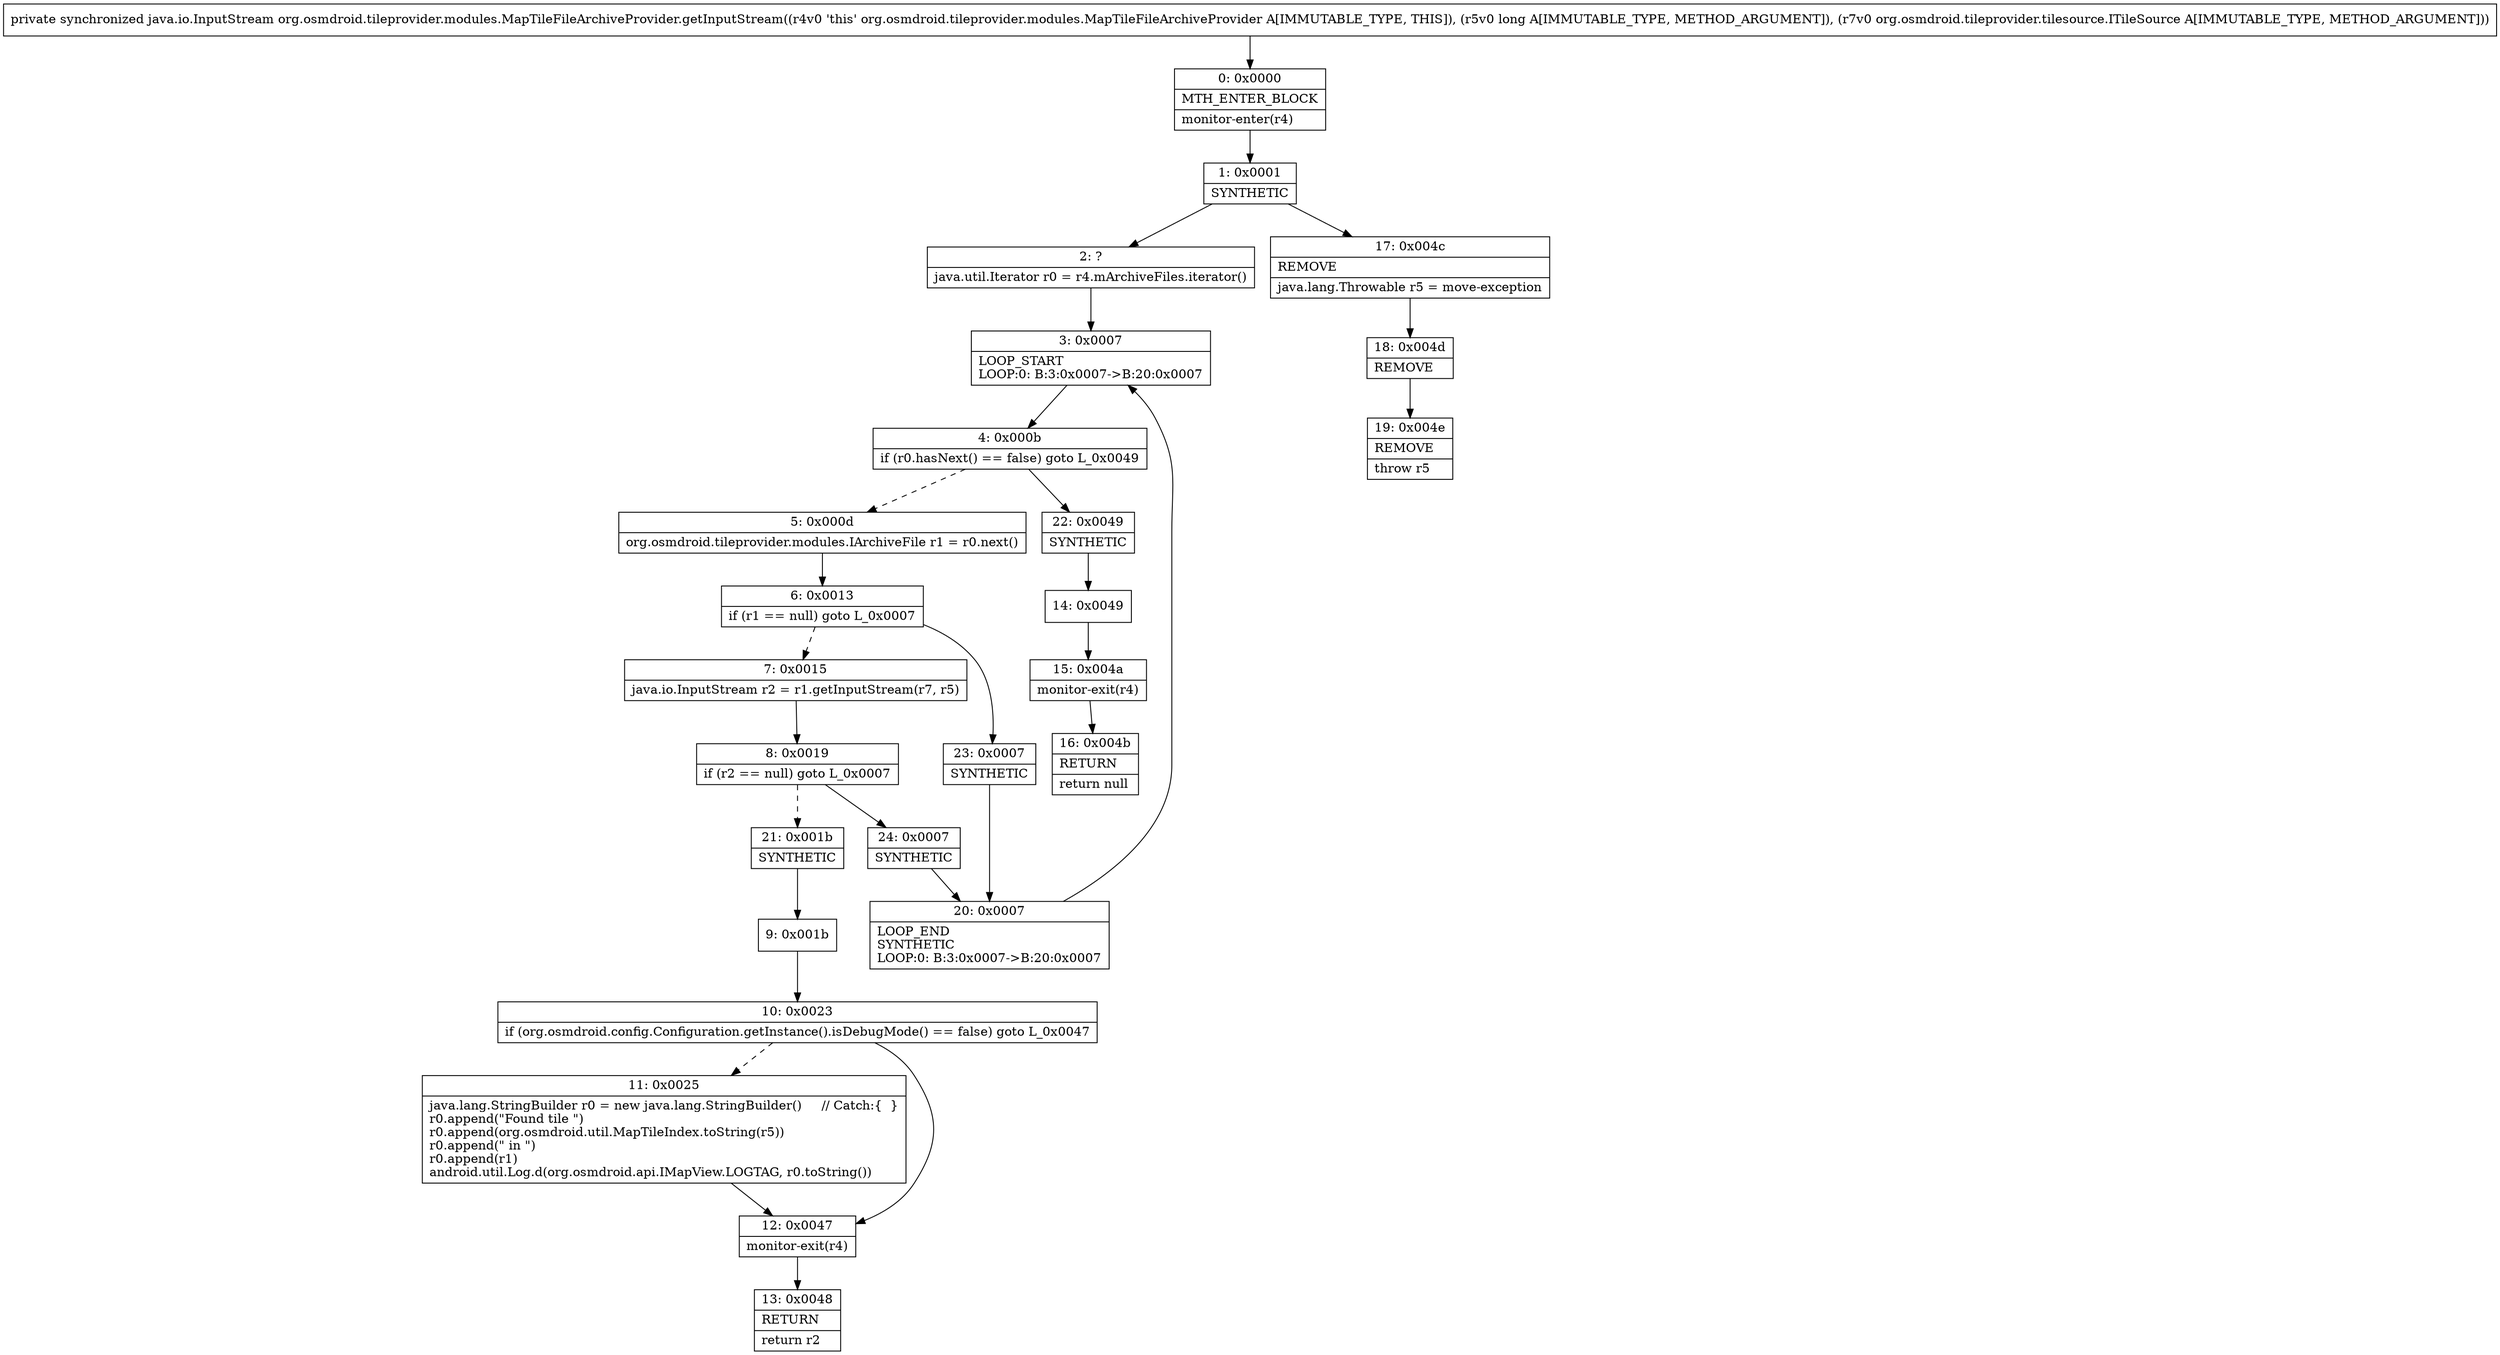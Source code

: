 digraph "CFG fororg.osmdroid.tileprovider.modules.MapTileFileArchiveProvider.getInputStream(JLorg\/osmdroid\/tileprovider\/tilesource\/ITileSource;)Ljava\/io\/InputStream;" {
Node_0 [shape=record,label="{0\:\ 0x0000|MTH_ENTER_BLOCK\l|monitor\-enter(r4)\l}"];
Node_1 [shape=record,label="{1\:\ 0x0001|SYNTHETIC\l}"];
Node_2 [shape=record,label="{2\:\ ?|java.util.Iterator r0 = r4.mArchiveFiles.iterator()\l}"];
Node_3 [shape=record,label="{3\:\ 0x0007|LOOP_START\lLOOP:0: B:3:0x0007\-\>B:20:0x0007\l}"];
Node_4 [shape=record,label="{4\:\ 0x000b|if (r0.hasNext() == false) goto L_0x0049\l}"];
Node_5 [shape=record,label="{5\:\ 0x000d|org.osmdroid.tileprovider.modules.IArchiveFile r1 = r0.next()\l}"];
Node_6 [shape=record,label="{6\:\ 0x0013|if (r1 == null) goto L_0x0007\l}"];
Node_7 [shape=record,label="{7\:\ 0x0015|java.io.InputStream r2 = r1.getInputStream(r7, r5)\l}"];
Node_8 [shape=record,label="{8\:\ 0x0019|if (r2 == null) goto L_0x0007\l}"];
Node_9 [shape=record,label="{9\:\ 0x001b}"];
Node_10 [shape=record,label="{10\:\ 0x0023|if (org.osmdroid.config.Configuration.getInstance().isDebugMode() == false) goto L_0x0047\l}"];
Node_11 [shape=record,label="{11\:\ 0x0025|java.lang.StringBuilder r0 = new java.lang.StringBuilder()     \/\/ Catch:\{  \}\lr0.append(\"Found tile \")\lr0.append(org.osmdroid.util.MapTileIndex.toString(r5))\lr0.append(\" in \")\lr0.append(r1)\landroid.util.Log.d(org.osmdroid.api.IMapView.LOGTAG, r0.toString())\l}"];
Node_12 [shape=record,label="{12\:\ 0x0047|monitor\-exit(r4)\l}"];
Node_13 [shape=record,label="{13\:\ 0x0048|RETURN\l|return r2\l}"];
Node_14 [shape=record,label="{14\:\ 0x0049}"];
Node_15 [shape=record,label="{15\:\ 0x004a|monitor\-exit(r4)\l}"];
Node_16 [shape=record,label="{16\:\ 0x004b|RETURN\l|return null\l}"];
Node_17 [shape=record,label="{17\:\ 0x004c|REMOVE\l|java.lang.Throwable r5 = move\-exception\l}"];
Node_18 [shape=record,label="{18\:\ 0x004d|REMOVE\l}"];
Node_19 [shape=record,label="{19\:\ 0x004e|REMOVE\l|throw r5\l}"];
Node_20 [shape=record,label="{20\:\ 0x0007|LOOP_END\lSYNTHETIC\lLOOP:0: B:3:0x0007\-\>B:20:0x0007\l}"];
Node_21 [shape=record,label="{21\:\ 0x001b|SYNTHETIC\l}"];
Node_22 [shape=record,label="{22\:\ 0x0049|SYNTHETIC\l}"];
Node_23 [shape=record,label="{23\:\ 0x0007|SYNTHETIC\l}"];
Node_24 [shape=record,label="{24\:\ 0x0007|SYNTHETIC\l}"];
MethodNode[shape=record,label="{private synchronized java.io.InputStream org.osmdroid.tileprovider.modules.MapTileFileArchiveProvider.getInputStream((r4v0 'this' org.osmdroid.tileprovider.modules.MapTileFileArchiveProvider A[IMMUTABLE_TYPE, THIS]), (r5v0 long A[IMMUTABLE_TYPE, METHOD_ARGUMENT]), (r7v0 org.osmdroid.tileprovider.tilesource.ITileSource A[IMMUTABLE_TYPE, METHOD_ARGUMENT])) }"];
MethodNode -> Node_0;
Node_0 -> Node_1;
Node_1 -> Node_2;
Node_1 -> Node_17;
Node_2 -> Node_3;
Node_3 -> Node_4;
Node_4 -> Node_5[style=dashed];
Node_4 -> Node_22;
Node_5 -> Node_6;
Node_6 -> Node_7[style=dashed];
Node_6 -> Node_23;
Node_7 -> Node_8;
Node_8 -> Node_21[style=dashed];
Node_8 -> Node_24;
Node_9 -> Node_10;
Node_10 -> Node_11[style=dashed];
Node_10 -> Node_12;
Node_11 -> Node_12;
Node_12 -> Node_13;
Node_14 -> Node_15;
Node_15 -> Node_16;
Node_17 -> Node_18;
Node_18 -> Node_19;
Node_20 -> Node_3;
Node_21 -> Node_9;
Node_22 -> Node_14;
Node_23 -> Node_20;
Node_24 -> Node_20;
}

